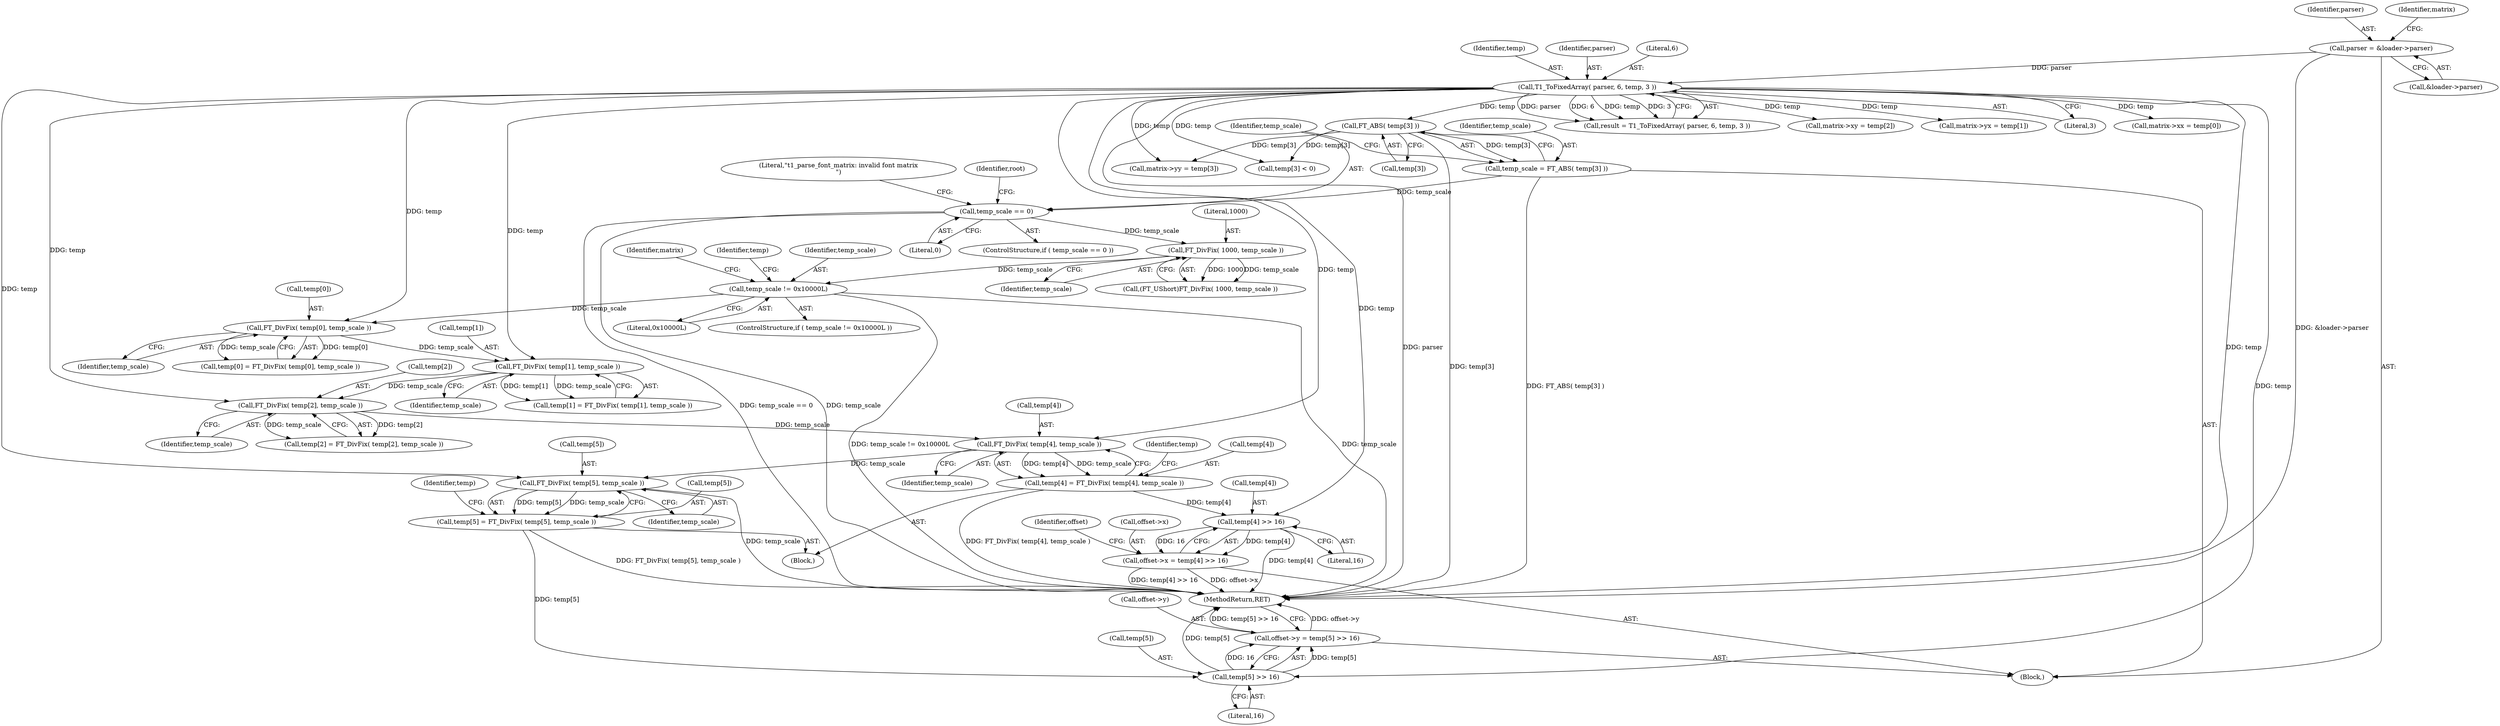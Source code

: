 digraph "0_savannah_8b281f83e8516535756f92dbf90940ac44bd45e1_0@array" {
"1000234" [label="(Call,FT_DivFix( temp[4], temp_scale ))"];
"1000148" [label="(Call,T1_ToFixedArray( parser, 6, temp, 3 ))"];
"1000110" [label="(Call,parser = &loader->parser)"];
"1000225" [label="(Call,FT_DivFix( temp[2], temp_scale ))"];
"1000216" [label="(Call,FT_DivFix( temp[1], temp_scale ))"];
"1000207" [label="(Call,FT_DivFix( temp[0], temp_scale ))"];
"1000199" [label="(Call,temp_scale != 0x10000L)"];
"1000195" [label="(Call,FT_DivFix( 1000, temp_scale ))"];
"1000174" [label="(Call,temp_scale == 0)"];
"1000167" [label="(Call,temp_scale = FT_ABS( temp[3] ))"];
"1000169" [label="(Call,FT_ABS( temp[3] ))"];
"1000230" [label="(Call,temp[4] = FT_DivFix( temp[4], temp_scale ))"];
"1000293" [label="(Call,temp[4] >> 16)"];
"1000289" [label="(Call,offset->x = temp[4] >> 16)"];
"1000243" [label="(Call,FT_DivFix( temp[5], temp_scale ))"];
"1000239" [label="(Call,temp[5] = FT_DivFix( temp[5], temp_scale ))"];
"1000302" [label="(Call,temp[5] >> 16)"];
"1000298" [label="(Call,offset->y = temp[5] >> 16)"];
"1000197" [label="(Identifier,temp_scale)"];
"1000307" [label="(MethodReturn,RET)"];
"1000198" [label="(ControlStructure,if ( temp_scale != 0x10000L ))"];
"1000175" [label="(Identifier,temp_scale)"];
"1000196" [label="(Literal,1000)"];
"1000250" [label="(Identifier,temp)"];
"1000243" [label="(Call,FT_DivFix( temp[5], temp_scale ))"];
"1000220" [label="(Identifier,temp_scale)"];
"1000247" [label="(Identifier,temp_scale)"];
"1000221" [label="(Call,temp[2] = FT_DivFix( temp[2], temp_scale ))"];
"1000151" [label="(Identifier,temp)"];
"1000191" [label="(Identifier,root)"];
"1000294" [label="(Call,temp[4])"];
"1000212" [label="(Call,temp[1] = FT_DivFix( temp[1], temp_scale ))"];
"1000297" [label="(Literal,16)"];
"1000167" [label="(Call,temp_scale = FT_ABS( temp[3] ))"];
"1000205" [label="(Identifier,temp)"];
"1000225" [label="(Call,FT_DivFix( temp[2], temp_scale ))"];
"1000303" [label="(Call,temp[5])"];
"1000111" [label="(Identifier,parser)"];
"1000110" [label="(Call,parser = &loader->parser)"];
"1000118" [label="(Identifier,matrix)"];
"1000290" [label="(Call,offset->x)"];
"1000148" [label="(Call,T1_ToFixedArray( parser, 6, temp, 3 ))"];
"1000216" [label="(Call,FT_DivFix( temp[1], temp_scale ))"];
"1000169" [label="(Call,FT_ABS( temp[3] ))"];
"1000108" [label="(Block,)"];
"1000203" [label="(Call,temp[0] = FT_DivFix( temp[0], temp_scale ))"];
"1000200" [label="(Identifier,temp_scale)"];
"1000289" [label="(Call,offset->x = temp[4] >> 16)"];
"1000230" [label="(Call,temp[4] = FT_DivFix( temp[4], temp_scale ))"];
"1000146" [label="(Call,result = T1_ToFixedArray( parser, 6, temp, 3 ))"];
"1000211" [label="(Identifier,temp_scale)"];
"1000298" [label="(Call,offset->y = temp[5] >> 16)"];
"1000217" [label="(Call,temp[1])"];
"1000229" [label="(Identifier,temp_scale)"];
"1000300" [label="(Identifier,offset)"];
"1000240" [label="(Call,temp[5])"];
"1000207" [label="(Call,FT_DivFix( temp[0], temp_scale ))"];
"1000299" [label="(Call,offset->y)"];
"1000293" [label="(Call,temp[4] >> 16)"];
"1000112" [label="(Call,&loader->parser)"];
"1000168" [label="(Identifier,temp_scale)"];
"1000235" [label="(Call,temp[4])"];
"1000202" [label="(Block,)"];
"1000275" [label="(Call,matrix->xy = temp[2])"];
"1000149" [label="(Identifier,parser)"];
"1000282" [label="(Call,matrix->yy = temp[3])"];
"1000241" [label="(Identifier,temp)"];
"1000253" [label="(Call,temp[3] < 0)"];
"1000195" [label="(Call,FT_DivFix( 1000, temp_scale ))"];
"1000244" [label="(Call,temp[5])"];
"1000238" [label="(Identifier,temp_scale)"];
"1000201" [label="(Literal,0x10000L)"];
"1000268" [label="(Call,matrix->yx = temp[1])"];
"1000226" [label="(Call,temp[2])"];
"1000263" [label="(Identifier,matrix)"];
"1000176" [label="(Literal,0)"];
"1000179" [label="(Literal,\"t1_parse_font_matrix: invalid font matrix\n\")"];
"1000306" [label="(Literal,16)"];
"1000152" [label="(Literal,3)"];
"1000261" [label="(Call,matrix->xx = temp[0])"];
"1000174" [label="(Call,temp_scale == 0)"];
"1000170" [label="(Call,temp[3])"];
"1000173" [label="(ControlStructure,if ( temp_scale == 0 ))"];
"1000231" [label="(Call,temp[4])"];
"1000234" [label="(Call,FT_DivFix( temp[4], temp_scale ))"];
"1000150" [label="(Literal,6)"];
"1000208" [label="(Call,temp[0])"];
"1000199" [label="(Call,temp_scale != 0x10000L)"];
"1000193" [label="(Call,(FT_UShort)FT_DivFix( 1000, temp_scale ))"];
"1000302" [label="(Call,temp[5] >> 16)"];
"1000239" [label="(Call,temp[5] = FT_DivFix( temp[5], temp_scale ))"];
"1000234" -> "1000230"  [label="AST: "];
"1000234" -> "1000238"  [label="CFG: "];
"1000235" -> "1000234"  [label="AST: "];
"1000238" -> "1000234"  [label="AST: "];
"1000230" -> "1000234"  [label="CFG: "];
"1000234" -> "1000230"  [label="DDG: temp[4]"];
"1000234" -> "1000230"  [label="DDG: temp_scale"];
"1000148" -> "1000234"  [label="DDG: temp"];
"1000225" -> "1000234"  [label="DDG: temp_scale"];
"1000234" -> "1000243"  [label="DDG: temp_scale"];
"1000148" -> "1000146"  [label="AST: "];
"1000148" -> "1000152"  [label="CFG: "];
"1000149" -> "1000148"  [label="AST: "];
"1000150" -> "1000148"  [label="AST: "];
"1000151" -> "1000148"  [label="AST: "];
"1000152" -> "1000148"  [label="AST: "];
"1000146" -> "1000148"  [label="CFG: "];
"1000148" -> "1000307"  [label="DDG: temp"];
"1000148" -> "1000307"  [label="DDG: parser"];
"1000148" -> "1000146"  [label="DDG: parser"];
"1000148" -> "1000146"  [label="DDG: 6"];
"1000148" -> "1000146"  [label="DDG: temp"];
"1000148" -> "1000146"  [label="DDG: 3"];
"1000110" -> "1000148"  [label="DDG: parser"];
"1000148" -> "1000169"  [label="DDG: temp"];
"1000148" -> "1000207"  [label="DDG: temp"];
"1000148" -> "1000216"  [label="DDG: temp"];
"1000148" -> "1000225"  [label="DDG: temp"];
"1000148" -> "1000243"  [label="DDG: temp"];
"1000148" -> "1000253"  [label="DDG: temp"];
"1000148" -> "1000261"  [label="DDG: temp"];
"1000148" -> "1000268"  [label="DDG: temp"];
"1000148" -> "1000275"  [label="DDG: temp"];
"1000148" -> "1000282"  [label="DDG: temp"];
"1000148" -> "1000293"  [label="DDG: temp"];
"1000148" -> "1000302"  [label="DDG: temp"];
"1000110" -> "1000108"  [label="AST: "];
"1000110" -> "1000112"  [label="CFG: "];
"1000111" -> "1000110"  [label="AST: "];
"1000112" -> "1000110"  [label="AST: "];
"1000118" -> "1000110"  [label="CFG: "];
"1000110" -> "1000307"  [label="DDG: &loader->parser"];
"1000225" -> "1000221"  [label="AST: "];
"1000225" -> "1000229"  [label="CFG: "];
"1000226" -> "1000225"  [label="AST: "];
"1000229" -> "1000225"  [label="AST: "];
"1000221" -> "1000225"  [label="CFG: "];
"1000225" -> "1000221"  [label="DDG: temp[2]"];
"1000225" -> "1000221"  [label="DDG: temp_scale"];
"1000216" -> "1000225"  [label="DDG: temp_scale"];
"1000216" -> "1000212"  [label="AST: "];
"1000216" -> "1000220"  [label="CFG: "];
"1000217" -> "1000216"  [label="AST: "];
"1000220" -> "1000216"  [label="AST: "];
"1000212" -> "1000216"  [label="CFG: "];
"1000216" -> "1000212"  [label="DDG: temp[1]"];
"1000216" -> "1000212"  [label="DDG: temp_scale"];
"1000207" -> "1000216"  [label="DDG: temp_scale"];
"1000207" -> "1000203"  [label="AST: "];
"1000207" -> "1000211"  [label="CFG: "];
"1000208" -> "1000207"  [label="AST: "];
"1000211" -> "1000207"  [label="AST: "];
"1000203" -> "1000207"  [label="CFG: "];
"1000207" -> "1000203"  [label="DDG: temp[0]"];
"1000207" -> "1000203"  [label="DDG: temp_scale"];
"1000199" -> "1000207"  [label="DDG: temp_scale"];
"1000199" -> "1000198"  [label="AST: "];
"1000199" -> "1000201"  [label="CFG: "];
"1000200" -> "1000199"  [label="AST: "];
"1000201" -> "1000199"  [label="AST: "];
"1000205" -> "1000199"  [label="CFG: "];
"1000263" -> "1000199"  [label="CFG: "];
"1000199" -> "1000307"  [label="DDG: temp_scale != 0x10000L"];
"1000199" -> "1000307"  [label="DDG: temp_scale"];
"1000195" -> "1000199"  [label="DDG: temp_scale"];
"1000195" -> "1000193"  [label="AST: "];
"1000195" -> "1000197"  [label="CFG: "];
"1000196" -> "1000195"  [label="AST: "];
"1000197" -> "1000195"  [label="AST: "];
"1000193" -> "1000195"  [label="CFG: "];
"1000195" -> "1000193"  [label="DDG: 1000"];
"1000195" -> "1000193"  [label="DDG: temp_scale"];
"1000174" -> "1000195"  [label="DDG: temp_scale"];
"1000174" -> "1000173"  [label="AST: "];
"1000174" -> "1000176"  [label="CFG: "];
"1000175" -> "1000174"  [label="AST: "];
"1000176" -> "1000174"  [label="AST: "];
"1000179" -> "1000174"  [label="CFG: "];
"1000191" -> "1000174"  [label="CFG: "];
"1000174" -> "1000307"  [label="DDG: temp_scale == 0"];
"1000174" -> "1000307"  [label="DDG: temp_scale"];
"1000167" -> "1000174"  [label="DDG: temp_scale"];
"1000167" -> "1000108"  [label="AST: "];
"1000167" -> "1000169"  [label="CFG: "];
"1000168" -> "1000167"  [label="AST: "];
"1000169" -> "1000167"  [label="AST: "];
"1000175" -> "1000167"  [label="CFG: "];
"1000167" -> "1000307"  [label="DDG: FT_ABS( temp[3] )"];
"1000169" -> "1000167"  [label="DDG: temp[3]"];
"1000169" -> "1000170"  [label="CFG: "];
"1000170" -> "1000169"  [label="AST: "];
"1000169" -> "1000307"  [label="DDG: temp[3]"];
"1000169" -> "1000253"  [label="DDG: temp[3]"];
"1000169" -> "1000282"  [label="DDG: temp[3]"];
"1000230" -> "1000202"  [label="AST: "];
"1000231" -> "1000230"  [label="AST: "];
"1000241" -> "1000230"  [label="CFG: "];
"1000230" -> "1000307"  [label="DDG: FT_DivFix( temp[4], temp_scale )"];
"1000230" -> "1000293"  [label="DDG: temp[4]"];
"1000293" -> "1000289"  [label="AST: "];
"1000293" -> "1000297"  [label="CFG: "];
"1000294" -> "1000293"  [label="AST: "];
"1000297" -> "1000293"  [label="AST: "];
"1000289" -> "1000293"  [label="CFG: "];
"1000293" -> "1000307"  [label="DDG: temp[4]"];
"1000293" -> "1000289"  [label="DDG: temp[4]"];
"1000293" -> "1000289"  [label="DDG: 16"];
"1000289" -> "1000108"  [label="AST: "];
"1000290" -> "1000289"  [label="AST: "];
"1000300" -> "1000289"  [label="CFG: "];
"1000289" -> "1000307"  [label="DDG: offset->x"];
"1000289" -> "1000307"  [label="DDG: temp[4] >> 16"];
"1000243" -> "1000239"  [label="AST: "];
"1000243" -> "1000247"  [label="CFG: "];
"1000244" -> "1000243"  [label="AST: "];
"1000247" -> "1000243"  [label="AST: "];
"1000239" -> "1000243"  [label="CFG: "];
"1000243" -> "1000307"  [label="DDG: temp_scale"];
"1000243" -> "1000239"  [label="DDG: temp[5]"];
"1000243" -> "1000239"  [label="DDG: temp_scale"];
"1000239" -> "1000202"  [label="AST: "];
"1000240" -> "1000239"  [label="AST: "];
"1000250" -> "1000239"  [label="CFG: "];
"1000239" -> "1000307"  [label="DDG: FT_DivFix( temp[5], temp_scale )"];
"1000239" -> "1000302"  [label="DDG: temp[5]"];
"1000302" -> "1000298"  [label="AST: "];
"1000302" -> "1000306"  [label="CFG: "];
"1000303" -> "1000302"  [label="AST: "];
"1000306" -> "1000302"  [label="AST: "];
"1000298" -> "1000302"  [label="CFG: "];
"1000302" -> "1000307"  [label="DDG: temp[5]"];
"1000302" -> "1000298"  [label="DDG: temp[5]"];
"1000302" -> "1000298"  [label="DDG: 16"];
"1000298" -> "1000108"  [label="AST: "];
"1000299" -> "1000298"  [label="AST: "];
"1000307" -> "1000298"  [label="CFG: "];
"1000298" -> "1000307"  [label="DDG: offset->y"];
"1000298" -> "1000307"  [label="DDG: temp[5] >> 16"];
}
